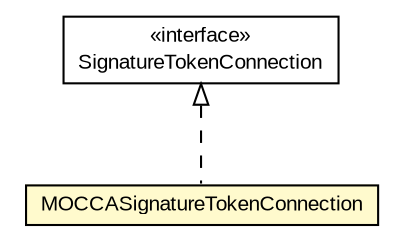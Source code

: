 #!/usr/local/bin/dot
#
# Class diagram 
# Generated by UMLGraph version R5_6-24-gf6e263 (http://www.umlgraph.org/)
#

digraph G {
	edge [fontname="arial",fontsize=10,labelfontname="arial",labelfontsize=10];
	node [fontname="arial",fontsize=10,shape=plaintext];
	nodesep=0.25;
	ranksep=0.5;
	// eu.europa.esig.dss.token.SignatureTokenConnection
	c417400 [label=<<table title="eu.europa.esig.dss.token.SignatureTokenConnection" border="0" cellborder="1" cellspacing="0" cellpadding="2" port="p" href="../SignatureTokenConnection.html">
		<tr><td><table border="0" cellspacing="0" cellpadding="1">
<tr><td align="center" balign="center"> &#171;interface&#187; </td></tr>
<tr><td align="center" balign="center"> SignatureTokenConnection </td></tr>
		</table></td></tr>
		</table>>, URL="../SignatureTokenConnection.html", fontname="arial", fontcolor="black", fontsize=10.0];
	// eu.europa.esig.dss.token.mocca.MOCCASignatureTokenConnection
	c417887 [label=<<table title="eu.europa.esig.dss.token.mocca.MOCCASignatureTokenConnection" border="0" cellborder="1" cellspacing="0" cellpadding="2" port="p" bgcolor="lemonChiffon" href="./MOCCASignatureTokenConnection.html">
		<tr><td><table border="0" cellspacing="0" cellpadding="1">
<tr><td align="center" balign="center"> MOCCASignatureTokenConnection </td></tr>
		</table></td></tr>
		</table>>, URL="./MOCCASignatureTokenConnection.html", fontname="arial", fontcolor="black", fontsize=10.0];
	//eu.europa.esig.dss.token.mocca.MOCCASignatureTokenConnection implements eu.europa.esig.dss.token.SignatureTokenConnection
	c417400:p -> c417887:p [dir=back,arrowtail=empty,style=dashed];
}

